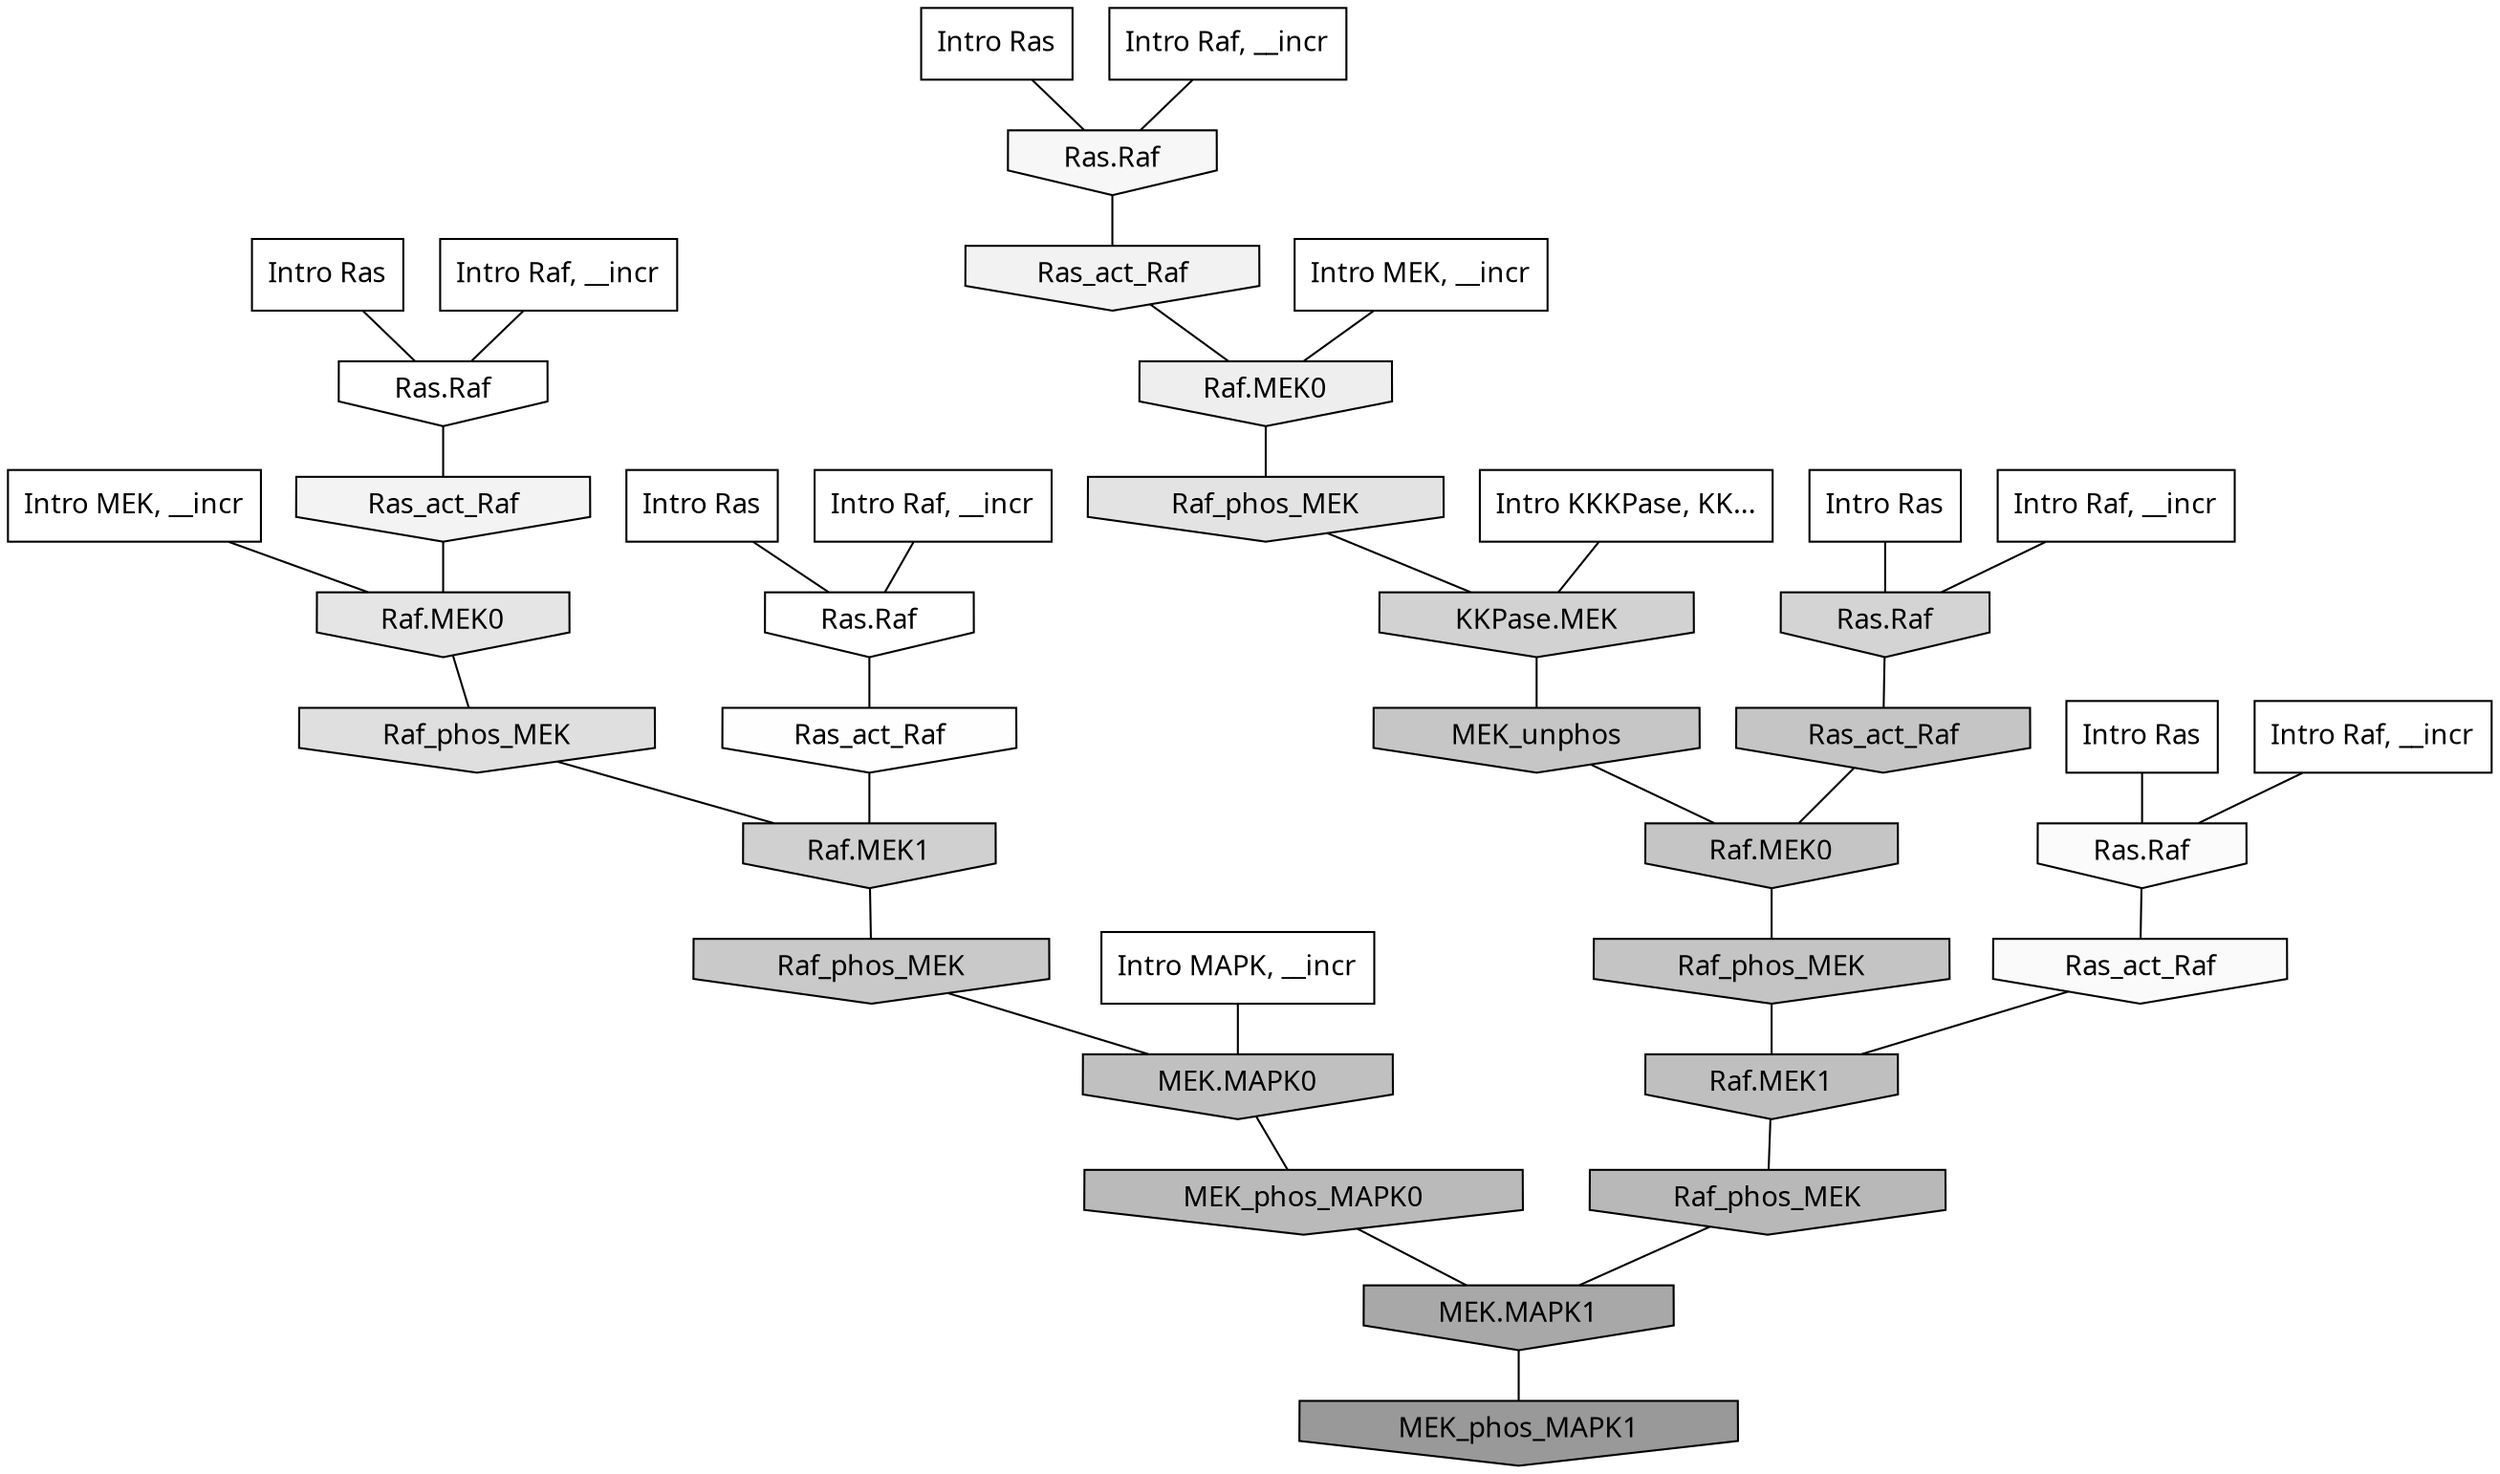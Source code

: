 digraph G{
  rankdir="TB";
  ranksep=0.30;
  node [fontname="CMU Serif"];
  edge [fontname="CMU Serif"];
  
  2 [label="Intro Ras", shape=rectangle, style=filled, fillcolor="0.000 0.000 1.000"]
  
  33 [label="Intro Ras", shape=rectangle, style=filled, fillcolor="0.000 0.000 1.000"]
  
  41 [label="Intro Ras", shape=rectangle, style=filled, fillcolor="0.000 0.000 1.000"]
  
  45 [label="Intro Ras", shape=rectangle, style=filled, fillcolor="0.000 0.000 1.000"]
  
  64 [label="Intro Ras", shape=rectangle, style=filled, fillcolor="0.000 0.000 1.000"]
  
  411 [label="Intro Raf, __incr", shape=rectangle, style=filled, fillcolor="0.000 0.000 1.000"]
  
  563 [label="Intro Raf, __incr", shape=rectangle, style=filled, fillcolor="0.000 0.000 1.000"]
  
  824 [label="Intro Raf, __incr", shape=rectangle, style=filled, fillcolor="0.000 0.000 1.000"]
  
  862 [label="Intro Raf, __incr", shape=rectangle, style=filled, fillcolor="0.000 0.000 1.000"]
  
  983 [label="Intro Raf, __incr", shape=rectangle, style=filled, fillcolor="0.000 0.000 1.000"]
  
  1275 [label="Intro MEK, __incr", shape=rectangle, style=filled, fillcolor="0.000 0.000 1.000"]
  
  1981 [label="Intro MEK, __incr", shape=rectangle, style=filled, fillcolor="0.000 0.000 1.000"]
  
  2719 [label="Intro MAPK, __incr", shape=rectangle, style=filled, fillcolor="0.000 0.000 1.000"]
  
  3115 [label="Intro KKKPase, KK...", shape=rectangle, style=filled, fillcolor="0.000 0.000 1.000"]
  
  3241 [label="Ras.Raf", shape=invhouse, style=filled, fillcolor="0.000 0.000 1.000"]
  
  3301 [label="Ras.Raf", shape=invhouse, style=filled, fillcolor="0.000 0.000 1.000"]
  
  3336 [label="Ras_act_Raf", shape=invhouse, style=filled, fillcolor="0.000 0.000 0.996"]
  
  3426 [label="Ras.Raf", shape=invhouse, style=filled, fillcolor="0.000 0.000 0.982"]
  
  3447 [label="Ras_act_Raf", shape=invhouse, style=filled, fillcolor="0.000 0.000 0.979"]
  
  3562 [label="Ras.Raf", shape=invhouse, style=filled, fillcolor="0.000 0.000 0.965"]
  
  3693 [label="Ras_act_Raf", shape=invhouse, style=filled, fillcolor="0.000 0.000 0.952"]
  
  3738 [label="Ras_act_Raf", shape=invhouse, style=filled, fillcolor="0.000 0.000 0.949"]
  
  4013 [label="Raf.MEK0", shape=invhouse, style=filled, fillcolor="0.000 0.000 0.933"]
  
  4587 [label="Raf.MEK0", shape=invhouse, style=filled, fillcolor="0.000 0.000 0.897"]
  
  4720 [label="Raf_phos_MEK", shape=invhouse, style=filled, fillcolor="0.000 0.000 0.890"]
  
  5016 [label="Raf_phos_MEK", shape=invhouse, style=filled, fillcolor="0.000 0.000 0.874"]
  
  5881 [label="Ras.Raf", shape=invhouse, style=filled, fillcolor="0.000 0.000 0.831"]
  
  6056 [label="KKPase.MEK", shape=invhouse, style=filled, fillcolor="0.000 0.000 0.822"]
  
  6178 [label="Raf.MEK1", shape=invhouse, style=filled, fillcolor="0.000 0.000 0.816"]
  
  7003 [label="Raf_phos_MEK", shape=invhouse, style=filled, fillcolor="0.000 0.000 0.787"]
  
  7394 [label="MEK_unphos", shape=invhouse, style=filled, fillcolor="0.000 0.000 0.776"]
  
  7610 [label="Ras_act_Raf", shape=invhouse, style=filled, fillcolor="0.000 0.000 0.770"]
  
  7616 [label="Raf.MEK0", shape=invhouse, style=filled, fillcolor="0.000 0.000 0.770"]
  
  7750 [label="Raf_phos_MEK", shape=invhouse, style=filled, fillcolor="0.000 0.000 0.766"]
  
  8263 [label="MEK.MAPK0", shape=invhouse, style=filled, fillcolor="0.000 0.000 0.753"]
  
  8367 [label="Raf.MEK1", shape=invhouse, style=filled, fillcolor="0.000 0.000 0.750"]
  
  9144 [label="MEK_phos_MAPK0", shape=invhouse, style=filled, fillcolor="0.000 0.000 0.729"]
  
  9560 [label="Raf_phos_MEK", shape=invhouse, style=filled, fillcolor="0.000 0.000 0.721"]
  
  13336 [label="MEK.MAPK1", shape=invhouse, style=filled, fillcolor="0.000 0.000 0.657"]
  
  16918 [label="MEK_phos_MAPK1", shape=invhouse, style=filled, fillcolor="0.000 0.000 0.600"]
  
  
  13336 -> 16918 [dir=none, color="0.000 0.000 0.000"] 
  9560 -> 13336 [dir=none, color="0.000 0.000 0.000"] 
  9144 -> 13336 [dir=none, color="0.000 0.000 0.000"] 
  8367 -> 9560 [dir=none, color="0.000 0.000 0.000"] 
  8263 -> 9144 [dir=none, color="0.000 0.000 0.000"] 
  7750 -> 8367 [dir=none, color="0.000 0.000 0.000"] 
  7616 -> 7750 [dir=none, color="0.000 0.000 0.000"] 
  7610 -> 7616 [dir=none, color="0.000 0.000 0.000"] 
  7394 -> 7616 [dir=none, color="0.000 0.000 0.000"] 
  7003 -> 8263 [dir=none, color="0.000 0.000 0.000"] 
  6178 -> 7003 [dir=none, color="0.000 0.000 0.000"] 
  6056 -> 7394 [dir=none, color="0.000 0.000 0.000"] 
  5881 -> 7610 [dir=none, color="0.000 0.000 0.000"] 
  5016 -> 6178 [dir=none, color="0.000 0.000 0.000"] 
  4720 -> 6056 [dir=none, color="0.000 0.000 0.000"] 
  4587 -> 5016 [dir=none, color="0.000 0.000 0.000"] 
  4013 -> 4720 [dir=none, color="0.000 0.000 0.000"] 
  3738 -> 4013 [dir=none, color="0.000 0.000 0.000"] 
  3693 -> 4587 [dir=none, color="0.000 0.000 0.000"] 
  3562 -> 3738 [dir=none, color="0.000 0.000 0.000"] 
  3447 -> 8367 [dir=none, color="0.000 0.000 0.000"] 
  3426 -> 3447 [dir=none, color="0.000 0.000 0.000"] 
  3336 -> 6178 [dir=none, color="0.000 0.000 0.000"] 
  3301 -> 3336 [dir=none, color="0.000 0.000 0.000"] 
  3241 -> 3693 [dir=none, color="0.000 0.000 0.000"] 
  3115 -> 6056 [dir=none, color="0.000 0.000 0.000"] 
  2719 -> 8263 [dir=none, color="0.000 0.000 0.000"] 
  1981 -> 4587 [dir=none, color="0.000 0.000 0.000"] 
  1275 -> 4013 [dir=none, color="0.000 0.000 0.000"] 
  983 -> 3426 [dir=none, color="0.000 0.000 0.000"] 
  862 -> 3241 [dir=none, color="0.000 0.000 0.000"] 
  824 -> 3301 [dir=none, color="0.000 0.000 0.000"] 
  563 -> 5881 [dir=none, color="0.000 0.000 0.000"] 
  411 -> 3562 [dir=none, color="0.000 0.000 0.000"] 
  64 -> 5881 [dir=none, color="0.000 0.000 0.000"] 
  45 -> 3241 [dir=none, color="0.000 0.000 0.000"] 
  41 -> 3301 [dir=none, color="0.000 0.000 0.000"] 
  33 -> 3426 [dir=none, color="0.000 0.000 0.000"] 
  2 -> 3562 [dir=none, color="0.000 0.000 0.000"] 
  
  }
